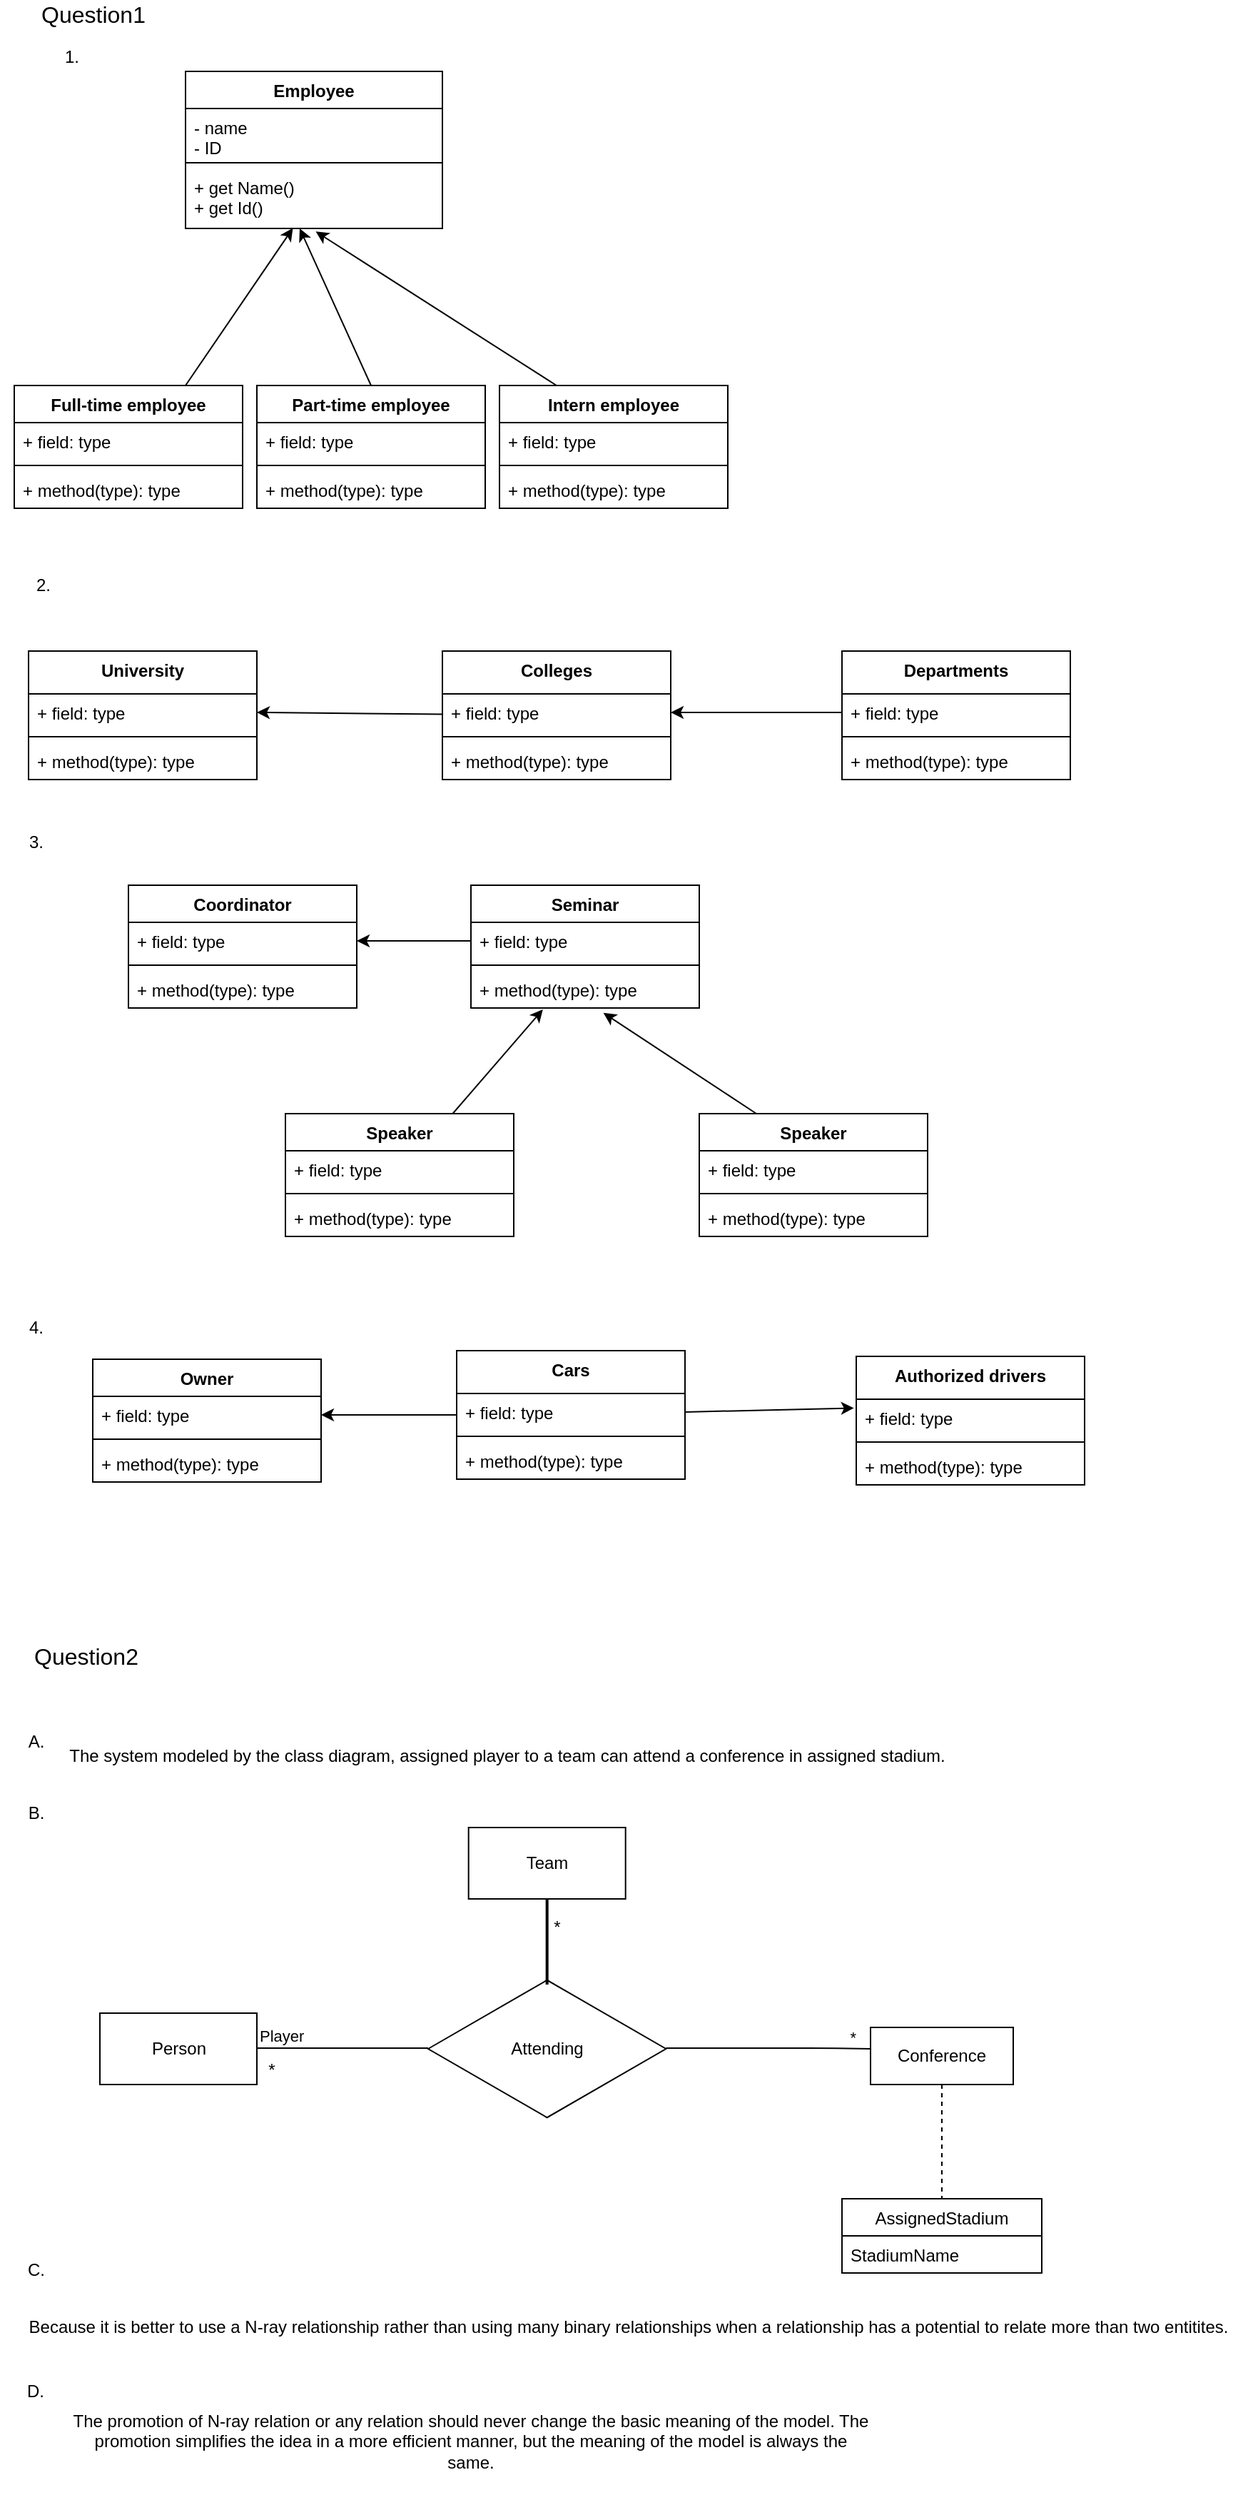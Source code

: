 <mxfile version="15.2.9" type="github">
  <diagram name="Page-1" id="929967ad-93f9-6ef4-fab6-5d389245f69c">
    <mxGraphModel dx="1038" dy="579" grid="1" gridSize="10" guides="1" tooltips="1" connect="1" arrows="1" fold="1" page="1" pageScale="1.5" pageWidth="1169" pageHeight="826" background="none" math="0" shadow="0">
      <root>
        <mxCell id="0" style=";html=1;" />
        <mxCell id="1" style=";html=1;" parent="0" />
        <mxCell id="pVyKS3Zhb-aqhYv4_YSG-1" value="&lt;font style=&quot;font-size: 16px&quot;&gt;Question1&lt;/font&gt;" style="text;html=1;resizable=0;autosize=1;align=center;verticalAlign=middle;points=[];fillColor=none;strokeColor=none;rounded=0;" vertex="1" parent="1">
          <mxGeometry x="20" y="40" width="90" height="20" as="geometry" />
        </mxCell>
        <mxCell id="pVyKS3Zhb-aqhYv4_YSG-3" value="1." style="text;html=1;resizable=0;autosize=1;align=center;verticalAlign=middle;points=[];fillColor=none;strokeColor=none;rounded=0;" vertex="1" parent="1">
          <mxGeometry x="35" y="70" width="30" height="20" as="geometry" />
        </mxCell>
        <mxCell id="pVyKS3Zhb-aqhYv4_YSG-24" value="Employee" style="swimlane;fontStyle=1;align=center;verticalAlign=top;childLayout=stackLayout;horizontal=1;startSize=26;horizontalStack=0;resizeParent=1;resizeParentMax=0;resizeLast=0;collapsible=1;marginBottom=0;" vertex="1" parent="1">
          <mxGeometry x="130" y="90" width="180" height="110" as="geometry" />
        </mxCell>
        <mxCell id="pVyKS3Zhb-aqhYv4_YSG-25" value="- name&#xa;- ID" style="text;strokeColor=none;fillColor=none;align=left;verticalAlign=top;spacingLeft=4;spacingRight=4;overflow=hidden;rotatable=0;points=[[0,0.5],[1,0.5]];portConstraint=eastwest;" vertex="1" parent="pVyKS3Zhb-aqhYv4_YSG-24">
          <mxGeometry y="26" width="180" height="34" as="geometry" />
        </mxCell>
        <mxCell id="pVyKS3Zhb-aqhYv4_YSG-26" value="" style="line;strokeWidth=1;fillColor=none;align=left;verticalAlign=middle;spacingTop=-1;spacingLeft=3;spacingRight=3;rotatable=0;labelPosition=right;points=[];portConstraint=eastwest;" vertex="1" parent="pVyKS3Zhb-aqhYv4_YSG-24">
          <mxGeometry y="60" width="180" height="8" as="geometry" />
        </mxCell>
        <mxCell id="pVyKS3Zhb-aqhYv4_YSG-27" value="+ get Name()&#xa;+ get Id()" style="text;strokeColor=none;fillColor=none;align=left;verticalAlign=top;spacingLeft=4;spacingRight=4;overflow=hidden;rotatable=0;points=[[0,0.5],[1,0.5]];portConstraint=eastwest;" vertex="1" parent="pVyKS3Zhb-aqhYv4_YSG-24">
          <mxGeometry y="68" width="180" height="42" as="geometry" />
        </mxCell>
        <mxCell id="pVyKS3Zhb-aqhYv4_YSG-68" style="edgeStyle=none;rounded=0;orthogonalLoop=1;jettySize=auto;html=1;exitX=0.25;exitY=0;exitDx=0;exitDy=0;entryX=0.507;entryY=1.052;entryDx=0;entryDy=0;entryPerimeter=0;" edge="1" parent="1" source="pVyKS3Zhb-aqhYv4_YSG-32" target="pVyKS3Zhb-aqhYv4_YSG-27">
          <mxGeometry relative="1" as="geometry" />
        </mxCell>
        <mxCell id="pVyKS3Zhb-aqhYv4_YSG-32" value="Intern employee" style="swimlane;fontStyle=1;align=center;verticalAlign=top;childLayout=stackLayout;horizontal=1;startSize=26;horizontalStack=0;resizeParent=1;resizeParentMax=0;resizeLast=0;collapsible=1;marginBottom=0;" vertex="1" parent="1">
          <mxGeometry x="350" y="310" width="160" height="86" as="geometry" />
        </mxCell>
        <mxCell id="pVyKS3Zhb-aqhYv4_YSG-33" value="+ field: type" style="text;strokeColor=none;fillColor=none;align=left;verticalAlign=top;spacingLeft=4;spacingRight=4;overflow=hidden;rotatable=0;points=[[0,0.5],[1,0.5]];portConstraint=eastwest;" vertex="1" parent="pVyKS3Zhb-aqhYv4_YSG-32">
          <mxGeometry y="26" width="160" height="26" as="geometry" />
        </mxCell>
        <mxCell id="pVyKS3Zhb-aqhYv4_YSG-34" value="" style="line;strokeWidth=1;fillColor=none;align=left;verticalAlign=middle;spacingTop=-1;spacingLeft=3;spacingRight=3;rotatable=0;labelPosition=right;points=[];portConstraint=eastwest;" vertex="1" parent="pVyKS3Zhb-aqhYv4_YSG-32">
          <mxGeometry y="52" width="160" height="8" as="geometry" />
        </mxCell>
        <mxCell id="pVyKS3Zhb-aqhYv4_YSG-35" value="+ method(type): type" style="text;strokeColor=none;fillColor=none;align=left;verticalAlign=top;spacingLeft=4;spacingRight=4;overflow=hidden;rotatable=0;points=[[0,0.5],[1,0.5]];portConstraint=eastwest;" vertex="1" parent="pVyKS3Zhb-aqhYv4_YSG-32">
          <mxGeometry y="60" width="160" height="26" as="geometry" />
        </mxCell>
        <mxCell id="pVyKS3Zhb-aqhYv4_YSG-67" style="edgeStyle=none;rounded=0;orthogonalLoop=1;jettySize=auto;html=1;exitX=0.5;exitY=0;exitDx=0;exitDy=0;" edge="1" parent="1" source="pVyKS3Zhb-aqhYv4_YSG-36">
          <mxGeometry relative="1" as="geometry">
            <mxPoint x="210" y="200" as="targetPoint" />
          </mxGeometry>
        </mxCell>
        <mxCell id="pVyKS3Zhb-aqhYv4_YSG-36" value="Part-time employee" style="swimlane;fontStyle=1;align=center;verticalAlign=top;childLayout=stackLayout;horizontal=1;startSize=26;horizontalStack=0;resizeParent=1;resizeParentMax=0;resizeLast=0;collapsible=1;marginBottom=0;" vertex="1" parent="1">
          <mxGeometry x="180" y="310" width="160" height="86" as="geometry" />
        </mxCell>
        <mxCell id="pVyKS3Zhb-aqhYv4_YSG-37" value="+ field: type" style="text;strokeColor=none;fillColor=none;align=left;verticalAlign=top;spacingLeft=4;spacingRight=4;overflow=hidden;rotatable=0;points=[[0,0.5],[1,0.5]];portConstraint=eastwest;" vertex="1" parent="pVyKS3Zhb-aqhYv4_YSG-36">
          <mxGeometry y="26" width="160" height="26" as="geometry" />
        </mxCell>
        <mxCell id="pVyKS3Zhb-aqhYv4_YSG-38" value="" style="line;strokeWidth=1;fillColor=none;align=left;verticalAlign=middle;spacingTop=-1;spacingLeft=3;spacingRight=3;rotatable=0;labelPosition=right;points=[];portConstraint=eastwest;" vertex="1" parent="pVyKS3Zhb-aqhYv4_YSG-36">
          <mxGeometry y="52" width="160" height="8" as="geometry" />
        </mxCell>
        <mxCell id="pVyKS3Zhb-aqhYv4_YSG-39" value="+ method(type): type" style="text;strokeColor=none;fillColor=none;align=left;verticalAlign=top;spacingLeft=4;spacingRight=4;overflow=hidden;rotatable=0;points=[[0,0.5],[1,0.5]];portConstraint=eastwest;" vertex="1" parent="pVyKS3Zhb-aqhYv4_YSG-36">
          <mxGeometry y="60" width="160" height="26" as="geometry" />
        </mxCell>
        <mxCell id="pVyKS3Zhb-aqhYv4_YSG-66" style="edgeStyle=none;rounded=0;orthogonalLoop=1;jettySize=auto;html=1;exitX=0.75;exitY=0;exitDx=0;exitDy=0;entryX=0.418;entryY=0.995;entryDx=0;entryDy=0;entryPerimeter=0;" edge="1" parent="1" source="pVyKS3Zhb-aqhYv4_YSG-40" target="pVyKS3Zhb-aqhYv4_YSG-27">
          <mxGeometry relative="1" as="geometry" />
        </mxCell>
        <mxCell id="pVyKS3Zhb-aqhYv4_YSG-40" value="Full-time employee" style="swimlane;fontStyle=1;align=center;verticalAlign=top;childLayout=stackLayout;horizontal=1;startSize=26;horizontalStack=0;resizeParent=1;resizeParentMax=0;resizeLast=0;collapsible=1;marginBottom=0;" vertex="1" parent="1">
          <mxGeometry x="10" y="310" width="160" height="86" as="geometry" />
        </mxCell>
        <mxCell id="pVyKS3Zhb-aqhYv4_YSG-41" value="+ field: type" style="text;strokeColor=none;fillColor=none;align=left;verticalAlign=top;spacingLeft=4;spacingRight=4;overflow=hidden;rotatable=0;points=[[0,0.5],[1,0.5]];portConstraint=eastwest;" vertex="1" parent="pVyKS3Zhb-aqhYv4_YSG-40">
          <mxGeometry y="26" width="160" height="26" as="geometry" />
        </mxCell>
        <mxCell id="pVyKS3Zhb-aqhYv4_YSG-42" value="" style="line;strokeWidth=1;fillColor=none;align=left;verticalAlign=middle;spacingTop=-1;spacingLeft=3;spacingRight=3;rotatable=0;labelPosition=right;points=[];portConstraint=eastwest;" vertex="1" parent="pVyKS3Zhb-aqhYv4_YSG-40">
          <mxGeometry y="52" width="160" height="8" as="geometry" />
        </mxCell>
        <mxCell id="pVyKS3Zhb-aqhYv4_YSG-43" value="+ method(type): type" style="text;strokeColor=none;fillColor=none;align=left;verticalAlign=top;spacingLeft=4;spacingRight=4;overflow=hidden;rotatable=0;points=[[0,0.5],[1,0.5]];portConstraint=eastwest;" vertex="1" parent="pVyKS3Zhb-aqhYv4_YSG-40">
          <mxGeometry y="60" width="160" height="26" as="geometry" />
        </mxCell>
        <mxCell id="pVyKS3Zhb-aqhYv4_YSG-44" value="2." style="text;html=1;resizable=0;autosize=1;align=center;verticalAlign=middle;points=[];fillColor=none;strokeColor=none;rounded=0;" vertex="1" parent="1">
          <mxGeometry x="15" y="440" width="30" height="20" as="geometry" />
        </mxCell>
        <mxCell id="pVyKS3Zhb-aqhYv4_YSG-45" value="University" style="swimlane;fontStyle=1;align=center;verticalAlign=top;childLayout=stackLayout;horizontal=1;startSize=30;horizontalStack=0;resizeParent=1;resizeParentMax=0;resizeLast=0;collapsible=1;marginBottom=0;" vertex="1" parent="1">
          <mxGeometry x="20" y="496" width="160" height="90" as="geometry" />
        </mxCell>
        <mxCell id="pVyKS3Zhb-aqhYv4_YSG-46" value="+ field: type" style="text;strokeColor=none;fillColor=none;align=left;verticalAlign=top;spacingLeft=4;spacingRight=4;overflow=hidden;rotatable=0;points=[[0,0.5],[1,0.5]];portConstraint=eastwest;" vertex="1" parent="pVyKS3Zhb-aqhYv4_YSG-45">
          <mxGeometry y="30" width="160" height="26" as="geometry" />
        </mxCell>
        <mxCell id="pVyKS3Zhb-aqhYv4_YSG-47" value="" style="line;strokeWidth=1;fillColor=none;align=left;verticalAlign=middle;spacingTop=-1;spacingLeft=3;spacingRight=3;rotatable=0;labelPosition=right;points=[];portConstraint=eastwest;" vertex="1" parent="pVyKS3Zhb-aqhYv4_YSG-45">
          <mxGeometry y="56" width="160" height="8" as="geometry" />
        </mxCell>
        <mxCell id="pVyKS3Zhb-aqhYv4_YSG-48" value="+ method(type): type" style="text;strokeColor=none;fillColor=none;align=left;verticalAlign=top;spacingLeft=4;spacingRight=4;overflow=hidden;rotatable=0;points=[[0,0.5],[1,0.5]];portConstraint=eastwest;" vertex="1" parent="pVyKS3Zhb-aqhYv4_YSG-45">
          <mxGeometry y="64" width="160" height="26" as="geometry" />
        </mxCell>
        <mxCell id="pVyKS3Zhb-aqhYv4_YSG-61" style="edgeStyle=none;rounded=0;orthogonalLoop=1;jettySize=auto;html=1;entryX=1;entryY=0.5;entryDx=0;entryDy=0;" edge="1" parent="1" source="pVyKS3Zhb-aqhYv4_YSG-49" target="pVyKS3Zhb-aqhYv4_YSG-46">
          <mxGeometry relative="1" as="geometry" />
        </mxCell>
        <mxCell id="pVyKS3Zhb-aqhYv4_YSG-49" value="Colleges" style="swimlane;fontStyle=1;align=center;verticalAlign=top;childLayout=stackLayout;horizontal=1;startSize=30;horizontalStack=0;resizeParent=1;resizeParentMax=0;resizeLast=0;collapsible=1;marginBottom=0;" vertex="1" parent="1">
          <mxGeometry x="310" y="496" width="160" height="90" as="geometry" />
        </mxCell>
        <mxCell id="pVyKS3Zhb-aqhYv4_YSG-50" value="+ field: type" style="text;strokeColor=none;fillColor=none;align=left;verticalAlign=top;spacingLeft=4;spacingRight=4;overflow=hidden;rotatable=0;points=[[0,0.5],[1,0.5]];portConstraint=eastwest;" vertex="1" parent="pVyKS3Zhb-aqhYv4_YSG-49">
          <mxGeometry y="30" width="160" height="26" as="geometry" />
        </mxCell>
        <mxCell id="pVyKS3Zhb-aqhYv4_YSG-51" value="" style="line;strokeWidth=1;fillColor=none;align=left;verticalAlign=middle;spacingTop=-1;spacingLeft=3;spacingRight=3;rotatable=0;labelPosition=right;points=[];portConstraint=eastwest;" vertex="1" parent="pVyKS3Zhb-aqhYv4_YSG-49">
          <mxGeometry y="56" width="160" height="8" as="geometry" />
        </mxCell>
        <mxCell id="pVyKS3Zhb-aqhYv4_YSG-52" value="+ method(type): type" style="text;strokeColor=none;fillColor=none;align=left;verticalAlign=top;spacingLeft=4;spacingRight=4;overflow=hidden;rotatable=0;points=[[0,0.5],[1,0.5]];portConstraint=eastwest;" vertex="1" parent="pVyKS3Zhb-aqhYv4_YSG-49">
          <mxGeometry y="64" width="160" height="26" as="geometry" />
        </mxCell>
        <mxCell id="pVyKS3Zhb-aqhYv4_YSG-54" value="Departments" style="swimlane;fontStyle=1;align=center;verticalAlign=top;childLayout=stackLayout;horizontal=1;startSize=30;horizontalStack=0;resizeParent=1;resizeParentMax=0;resizeLast=0;collapsible=1;marginBottom=0;" vertex="1" parent="1">
          <mxGeometry x="590" y="496" width="160" height="90" as="geometry" />
        </mxCell>
        <mxCell id="pVyKS3Zhb-aqhYv4_YSG-55" value="+ field: type" style="text;strokeColor=none;fillColor=none;align=left;verticalAlign=top;spacingLeft=4;spacingRight=4;overflow=hidden;rotatable=0;points=[[0,0.5],[1,0.5]];portConstraint=eastwest;" vertex="1" parent="pVyKS3Zhb-aqhYv4_YSG-54">
          <mxGeometry y="30" width="160" height="26" as="geometry" />
        </mxCell>
        <mxCell id="pVyKS3Zhb-aqhYv4_YSG-56" value="" style="line;strokeWidth=1;fillColor=none;align=left;verticalAlign=middle;spacingTop=-1;spacingLeft=3;spacingRight=3;rotatable=0;labelPosition=right;points=[];portConstraint=eastwest;" vertex="1" parent="pVyKS3Zhb-aqhYv4_YSG-54">
          <mxGeometry y="56" width="160" height="8" as="geometry" />
        </mxCell>
        <mxCell id="pVyKS3Zhb-aqhYv4_YSG-57" value="+ method(type): type" style="text;strokeColor=none;fillColor=none;align=left;verticalAlign=top;spacingLeft=4;spacingRight=4;overflow=hidden;rotatable=0;points=[[0,0.5],[1,0.5]];portConstraint=eastwest;" vertex="1" parent="pVyKS3Zhb-aqhYv4_YSG-54">
          <mxGeometry y="64" width="160" height="26" as="geometry" />
        </mxCell>
        <mxCell id="pVyKS3Zhb-aqhYv4_YSG-62" style="edgeStyle=none;rounded=0;orthogonalLoop=1;jettySize=auto;html=1;entryX=1;entryY=0.5;entryDx=0;entryDy=0;" edge="1" parent="1" source="pVyKS3Zhb-aqhYv4_YSG-55" target="pVyKS3Zhb-aqhYv4_YSG-50">
          <mxGeometry relative="1" as="geometry" />
        </mxCell>
        <mxCell id="pVyKS3Zhb-aqhYv4_YSG-63" value="3." style="text;html=1;resizable=0;autosize=1;align=center;verticalAlign=middle;points=[];fillColor=none;strokeColor=none;rounded=0;" vertex="1" parent="1">
          <mxGeometry x="10" y="620" width="30" height="20" as="geometry" />
        </mxCell>
        <mxCell id="pVyKS3Zhb-aqhYv4_YSG-69" value="Coordinator" style="swimlane;fontStyle=1;align=center;verticalAlign=top;childLayout=stackLayout;horizontal=1;startSize=26;horizontalStack=0;resizeParent=1;resizeParentMax=0;resizeLast=0;collapsible=1;marginBottom=0;" vertex="1" parent="1">
          <mxGeometry x="90" y="660" width="160" height="86" as="geometry" />
        </mxCell>
        <mxCell id="pVyKS3Zhb-aqhYv4_YSG-70" value="+ field: type" style="text;strokeColor=none;fillColor=none;align=left;verticalAlign=top;spacingLeft=4;spacingRight=4;overflow=hidden;rotatable=0;points=[[0,0.5],[1,0.5]];portConstraint=eastwest;" vertex="1" parent="pVyKS3Zhb-aqhYv4_YSG-69">
          <mxGeometry y="26" width="160" height="26" as="geometry" />
        </mxCell>
        <mxCell id="pVyKS3Zhb-aqhYv4_YSG-71" value="" style="line;strokeWidth=1;fillColor=none;align=left;verticalAlign=middle;spacingTop=-1;spacingLeft=3;spacingRight=3;rotatable=0;labelPosition=right;points=[];portConstraint=eastwest;" vertex="1" parent="pVyKS3Zhb-aqhYv4_YSG-69">
          <mxGeometry y="52" width="160" height="8" as="geometry" />
        </mxCell>
        <mxCell id="pVyKS3Zhb-aqhYv4_YSG-72" value="+ method(type): type" style="text;strokeColor=none;fillColor=none;align=left;verticalAlign=top;spacingLeft=4;spacingRight=4;overflow=hidden;rotatable=0;points=[[0,0.5],[1,0.5]];portConstraint=eastwest;" vertex="1" parent="pVyKS3Zhb-aqhYv4_YSG-69">
          <mxGeometry y="60" width="160" height="26" as="geometry" />
        </mxCell>
        <mxCell id="pVyKS3Zhb-aqhYv4_YSG-89" style="edgeStyle=none;rounded=0;orthogonalLoop=1;jettySize=auto;html=1;entryX=0.315;entryY=1.038;entryDx=0;entryDy=0;entryPerimeter=0;" edge="1" parent="1" source="pVyKS3Zhb-aqhYv4_YSG-77" target="pVyKS3Zhb-aqhYv4_YSG-88">
          <mxGeometry relative="1" as="geometry" />
        </mxCell>
        <mxCell id="pVyKS3Zhb-aqhYv4_YSG-77" value="Speaker" style="swimlane;fontStyle=1;align=center;verticalAlign=top;childLayout=stackLayout;horizontal=1;startSize=26;horizontalStack=0;resizeParent=1;resizeParentMax=0;resizeLast=0;collapsible=1;marginBottom=0;" vertex="1" parent="1">
          <mxGeometry x="200" y="820" width="160" height="86" as="geometry" />
        </mxCell>
        <mxCell id="pVyKS3Zhb-aqhYv4_YSG-78" value="+ field: type" style="text;strokeColor=none;fillColor=none;align=left;verticalAlign=top;spacingLeft=4;spacingRight=4;overflow=hidden;rotatable=0;points=[[0,0.5],[1,0.5]];portConstraint=eastwest;" vertex="1" parent="pVyKS3Zhb-aqhYv4_YSG-77">
          <mxGeometry y="26" width="160" height="26" as="geometry" />
        </mxCell>
        <mxCell id="pVyKS3Zhb-aqhYv4_YSG-79" value="" style="line;strokeWidth=1;fillColor=none;align=left;verticalAlign=middle;spacingTop=-1;spacingLeft=3;spacingRight=3;rotatable=0;labelPosition=right;points=[];portConstraint=eastwest;" vertex="1" parent="pVyKS3Zhb-aqhYv4_YSG-77">
          <mxGeometry y="52" width="160" height="8" as="geometry" />
        </mxCell>
        <mxCell id="pVyKS3Zhb-aqhYv4_YSG-80" value="+ method(type): type" style="text;strokeColor=none;fillColor=none;align=left;verticalAlign=top;spacingLeft=4;spacingRight=4;overflow=hidden;rotatable=0;points=[[0,0.5],[1,0.5]];portConstraint=eastwest;" vertex="1" parent="pVyKS3Zhb-aqhYv4_YSG-77">
          <mxGeometry y="60" width="160" height="26" as="geometry" />
        </mxCell>
        <mxCell id="pVyKS3Zhb-aqhYv4_YSG-90" style="edgeStyle=none;rounded=0;orthogonalLoop=1;jettySize=auto;html=1;exitX=0.25;exitY=0;exitDx=0;exitDy=0;entryX=0.58;entryY=1.131;entryDx=0;entryDy=0;entryPerimeter=0;" edge="1" parent="1" source="pVyKS3Zhb-aqhYv4_YSG-81" target="pVyKS3Zhb-aqhYv4_YSG-88">
          <mxGeometry relative="1" as="geometry" />
        </mxCell>
        <mxCell id="pVyKS3Zhb-aqhYv4_YSG-81" value="Speaker" style="swimlane;fontStyle=1;align=center;verticalAlign=top;childLayout=stackLayout;horizontal=1;startSize=26;horizontalStack=0;resizeParent=1;resizeParentMax=0;resizeLast=0;collapsible=1;marginBottom=0;" vertex="1" parent="1">
          <mxGeometry x="490" y="820" width="160" height="86" as="geometry" />
        </mxCell>
        <mxCell id="pVyKS3Zhb-aqhYv4_YSG-82" value="+ field: type" style="text;strokeColor=none;fillColor=none;align=left;verticalAlign=top;spacingLeft=4;spacingRight=4;overflow=hidden;rotatable=0;points=[[0,0.5],[1,0.5]];portConstraint=eastwest;" vertex="1" parent="pVyKS3Zhb-aqhYv4_YSG-81">
          <mxGeometry y="26" width="160" height="26" as="geometry" />
        </mxCell>
        <mxCell id="pVyKS3Zhb-aqhYv4_YSG-83" value="" style="line;strokeWidth=1;fillColor=none;align=left;verticalAlign=middle;spacingTop=-1;spacingLeft=3;spacingRight=3;rotatable=0;labelPosition=right;points=[];portConstraint=eastwest;" vertex="1" parent="pVyKS3Zhb-aqhYv4_YSG-81">
          <mxGeometry y="52" width="160" height="8" as="geometry" />
        </mxCell>
        <mxCell id="pVyKS3Zhb-aqhYv4_YSG-84" value="+ method(type): type" style="text;strokeColor=none;fillColor=none;align=left;verticalAlign=top;spacingLeft=4;spacingRight=4;overflow=hidden;rotatable=0;points=[[0,0.5],[1,0.5]];portConstraint=eastwest;" vertex="1" parent="pVyKS3Zhb-aqhYv4_YSG-81">
          <mxGeometry y="60" width="160" height="26" as="geometry" />
        </mxCell>
        <mxCell id="pVyKS3Zhb-aqhYv4_YSG-85" value="Seminar" style="swimlane;fontStyle=1;align=center;verticalAlign=top;childLayout=stackLayout;horizontal=1;startSize=26;horizontalStack=0;resizeParent=1;resizeParentMax=0;resizeLast=0;collapsible=1;marginBottom=0;" vertex="1" parent="1">
          <mxGeometry x="330" y="660" width="160" height="86" as="geometry" />
        </mxCell>
        <mxCell id="pVyKS3Zhb-aqhYv4_YSG-86" value="+ field: type" style="text;strokeColor=none;fillColor=none;align=left;verticalAlign=top;spacingLeft=4;spacingRight=4;overflow=hidden;rotatable=0;points=[[0,0.5],[1,0.5]];portConstraint=eastwest;" vertex="1" parent="pVyKS3Zhb-aqhYv4_YSG-85">
          <mxGeometry y="26" width="160" height="26" as="geometry" />
        </mxCell>
        <mxCell id="pVyKS3Zhb-aqhYv4_YSG-87" value="" style="line;strokeWidth=1;fillColor=none;align=left;verticalAlign=middle;spacingTop=-1;spacingLeft=3;spacingRight=3;rotatable=0;labelPosition=right;points=[];portConstraint=eastwest;" vertex="1" parent="pVyKS3Zhb-aqhYv4_YSG-85">
          <mxGeometry y="52" width="160" height="8" as="geometry" />
        </mxCell>
        <mxCell id="pVyKS3Zhb-aqhYv4_YSG-88" value="+ method(type): type" style="text;strokeColor=none;fillColor=none;align=left;verticalAlign=top;spacingLeft=4;spacingRight=4;overflow=hidden;rotatable=0;points=[[0,0.5],[1,0.5]];portConstraint=eastwest;" vertex="1" parent="pVyKS3Zhb-aqhYv4_YSG-85">
          <mxGeometry y="60" width="160" height="26" as="geometry" />
        </mxCell>
        <mxCell id="pVyKS3Zhb-aqhYv4_YSG-91" style="edgeStyle=none;rounded=0;orthogonalLoop=1;jettySize=auto;html=1;exitX=0;exitY=0.5;exitDx=0;exitDy=0;entryX=1;entryY=0.5;entryDx=0;entryDy=0;" edge="1" parent="1" source="pVyKS3Zhb-aqhYv4_YSG-86" target="pVyKS3Zhb-aqhYv4_YSG-70">
          <mxGeometry relative="1" as="geometry" />
        </mxCell>
        <mxCell id="pVyKS3Zhb-aqhYv4_YSG-92" value="4." style="text;html=1;resizable=0;autosize=1;align=center;verticalAlign=middle;points=[];fillColor=none;strokeColor=none;rounded=0;" vertex="1" parent="1">
          <mxGeometry x="10" y="960" width="30" height="20" as="geometry" />
        </mxCell>
        <mxCell id="pVyKS3Zhb-aqhYv4_YSG-111" style="edgeStyle=none;rounded=0;orthogonalLoop=1;jettySize=auto;html=1;entryX=1;entryY=0.5;entryDx=0;entryDy=0;" edge="1" parent="1" source="pVyKS3Zhb-aqhYv4_YSG-93" target="pVyKS3Zhb-aqhYv4_YSG-98">
          <mxGeometry relative="1" as="geometry" />
        </mxCell>
        <mxCell id="pVyKS3Zhb-aqhYv4_YSG-93" value="Cars" style="swimlane;fontStyle=1;align=center;verticalAlign=top;childLayout=stackLayout;horizontal=1;startSize=30;horizontalStack=0;resizeParent=1;resizeParentMax=0;resizeLast=0;collapsible=1;marginBottom=0;" vertex="1" parent="1">
          <mxGeometry x="320" y="986" width="160" height="90" as="geometry" />
        </mxCell>
        <mxCell id="pVyKS3Zhb-aqhYv4_YSG-94" value="+ field: type" style="text;strokeColor=none;fillColor=none;align=left;verticalAlign=top;spacingLeft=4;spacingRight=4;overflow=hidden;rotatable=0;points=[[0,0.5],[1,0.5]];portConstraint=eastwest;" vertex="1" parent="pVyKS3Zhb-aqhYv4_YSG-93">
          <mxGeometry y="30" width="160" height="26" as="geometry" />
        </mxCell>
        <mxCell id="pVyKS3Zhb-aqhYv4_YSG-95" value="" style="line;strokeWidth=1;fillColor=none;align=left;verticalAlign=middle;spacingTop=-1;spacingLeft=3;spacingRight=3;rotatable=0;labelPosition=right;points=[];portConstraint=eastwest;" vertex="1" parent="pVyKS3Zhb-aqhYv4_YSG-93">
          <mxGeometry y="56" width="160" height="8" as="geometry" />
        </mxCell>
        <mxCell id="pVyKS3Zhb-aqhYv4_YSG-96" value="+ method(type): type" style="text;strokeColor=none;fillColor=none;align=left;verticalAlign=top;spacingLeft=4;spacingRight=4;overflow=hidden;rotatable=0;points=[[0,0.5],[1,0.5]];portConstraint=eastwest;" vertex="1" parent="pVyKS3Zhb-aqhYv4_YSG-93">
          <mxGeometry y="64" width="160" height="26" as="geometry" />
        </mxCell>
        <mxCell id="pVyKS3Zhb-aqhYv4_YSG-97" value="Owner" style="swimlane;fontStyle=1;align=center;verticalAlign=top;childLayout=stackLayout;horizontal=1;startSize=26;horizontalStack=0;resizeParent=1;resizeParentMax=0;resizeLast=0;collapsible=1;marginBottom=0;" vertex="1" parent="1">
          <mxGeometry x="65" y="992" width="160" height="86" as="geometry" />
        </mxCell>
        <mxCell id="pVyKS3Zhb-aqhYv4_YSG-98" value="+ field: type" style="text;strokeColor=none;fillColor=none;align=left;verticalAlign=top;spacingLeft=4;spacingRight=4;overflow=hidden;rotatable=0;points=[[0,0.5],[1,0.5]];portConstraint=eastwest;" vertex="1" parent="pVyKS3Zhb-aqhYv4_YSG-97">
          <mxGeometry y="26" width="160" height="26" as="geometry" />
        </mxCell>
        <mxCell id="pVyKS3Zhb-aqhYv4_YSG-99" value="" style="line;strokeWidth=1;fillColor=none;align=left;verticalAlign=middle;spacingTop=-1;spacingLeft=3;spacingRight=3;rotatable=0;labelPosition=right;points=[];portConstraint=eastwest;" vertex="1" parent="pVyKS3Zhb-aqhYv4_YSG-97">
          <mxGeometry y="52" width="160" height="8" as="geometry" />
        </mxCell>
        <mxCell id="pVyKS3Zhb-aqhYv4_YSG-100" value="+ method(type): type" style="text;strokeColor=none;fillColor=none;align=left;verticalAlign=top;spacingLeft=4;spacingRight=4;overflow=hidden;rotatable=0;points=[[0,0.5],[1,0.5]];portConstraint=eastwest;" vertex="1" parent="pVyKS3Zhb-aqhYv4_YSG-97">
          <mxGeometry y="60" width="160" height="26" as="geometry" />
        </mxCell>
        <mxCell id="pVyKS3Zhb-aqhYv4_YSG-101" value="Authorized drivers" style="swimlane;fontStyle=1;align=center;verticalAlign=top;childLayout=stackLayout;horizontal=1;startSize=30;horizontalStack=0;resizeParent=1;resizeParentMax=0;resizeLast=0;collapsible=1;marginBottom=0;" vertex="1" parent="1">
          <mxGeometry x="600" y="990" width="160" height="90" as="geometry" />
        </mxCell>
        <mxCell id="pVyKS3Zhb-aqhYv4_YSG-102" value="+ field: type" style="text;strokeColor=none;fillColor=none;align=left;verticalAlign=top;spacingLeft=4;spacingRight=4;overflow=hidden;rotatable=0;points=[[0,0.5],[1,0.5]];portConstraint=eastwest;" vertex="1" parent="pVyKS3Zhb-aqhYv4_YSG-101">
          <mxGeometry y="30" width="160" height="26" as="geometry" />
        </mxCell>
        <mxCell id="pVyKS3Zhb-aqhYv4_YSG-103" value="" style="line;strokeWidth=1;fillColor=none;align=left;verticalAlign=middle;spacingTop=-1;spacingLeft=3;spacingRight=3;rotatable=0;labelPosition=right;points=[];portConstraint=eastwest;" vertex="1" parent="pVyKS3Zhb-aqhYv4_YSG-101">
          <mxGeometry y="56" width="160" height="8" as="geometry" />
        </mxCell>
        <mxCell id="pVyKS3Zhb-aqhYv4_YSG-104" value="+ method(type): type" style="text;strokeColor=none;fillColor=none;align=left;verticalAlign=top;spacingLeft=4;spacingRight=4;overflow=hidden;rotatable=0;points=[[0,0.5],[1,0.5]];portConstraint=eastwest;" vertex="1" parent="pVyKS3Zhb-aqhYv4_YSG-101">
          <mxGeometry y="64" width="160" height="26" as="geometry" />
        </mxCell>
        <mxCell id="pVyKS3Zhb-aqhYv4_YSG-113" value="&lt;font style=&quot;font-size: 16px&quot;&gt;Question2&lt;/font&gt;" style="text;html=1;resizable=0;autosize=1;align=center;verticalAlign=middle;points=[];fillColor=none;strokeColor=none;rounded=0;" vertex="1" parent="1">
          <mxGeometry x="15" y="1190" width="90" height="20" as="geometry" />
        </mxCell>
        <mxCell id="pVyKS3Zhb-aqhYv4_YSG-114" value="A." style="text;html=1;resizable=0;autosize=1;align=center;verticalAlign=middle;points=[];fillColor=none;strokeColor=none;rounded=0;" vertex="1" parent="1">
          <mxGeometry x="10" y="1250" width="30" height="20" as="geometry" />
        </mxCell>
        <mxCell id="pVyKS3Zhb-aqhYv4_YSG-116" value="The system modeled by the class diagram, assigned player to a team can attend a conference in assigned stadium." style="text;html=1;resizable=0;autosize=1;align=center;verticalAlign=middle;points=[];fillColor=none;strokeColor=none;rounded=0;" vertex="1" parent="1">
          <mxGeometry x="40" y="1260" width="630" height="20" as="geometry" />
        </mxCell>
        <mxCell id="pVyKS3Zhb-aqhYv4_YSG-117" value="B." style="text;html=1;resizable=0;autosize=1;align=center;verticalAlign=middle;points=[];fillColor=none;strokeColor=none;rounded=0;" vertex="1" parent="1">
          <mxGeometry x="10" y="1300" width="30" height="20" as="geometry" />
        </mxCell>
        <mxCell id="pVyKS3Zhb-aqhYv4_YSG-119" value="Team" style="html=1;" vertex="1" parent="1">
          <mxGeometry x="328.34" y="1320" width="110" height="50" as="geometry" />
        </mxCell>
        <mxCell id="pVyKS3Zhb-aqhYv4_YSG-120" value="Person" style="html=1;" vertex="1" parent="1">
          <mxGeometry x="70" y="1450" width="110" height="50" as="geometry" />
        </mxCell>
        <mxCell id="pVyKS3Zhb-aqhYv4_YSG-122" value="Attending" style="html=1;whiteSpace=wrap;aspect=fixed;shape=isoRectangle;" vertex="1" parent="1">
          <mxGeometry x="300" y="1425" width="166.67" height="100" as="geometry" />
        </mxCell>
        <mxCell id="pVyKS3Zhb-aqhYv4_YSG-123" style="edgeStyle=none;rounded=0;orthogonalLoop=1;jettySize=auto;html=1;entryX=0.516;entryY=-0.002;entryDx=0;entryDy=0;entryPerimeter=0;" edge="1" parent="1" source="pVyKS3Zhb-aqhYv4_YSG-122" target="pVyKS3Zhb-aqhYv4_YSG-122">
          <mxGeometry relative="1" as="geometry" />
        </mxCell>
        <mxCell id="pVyKS3Zhb-aqhYv4_YSG-126" style="edgeStyle=none;rounded=0;orthogonalLoop=1;jettySize=auto;html=1;exitX=1;exitY=0.5;exitDx=0;exitDy=0;entryX=-0.01;entryY=0.238;entryDx=0;entryDy=0;entryPerimeter=0;" edge="1" parent="1" source="pVyKS3Zhb-aqhYv4_YSG-94" target="pVyKS3Zhb-aqhYv4_YSG-102">
          <mxGeometry relative="1" as="geometry" />
        </mxCell>
        <mxCell id="pVyKS3Zhb-aqhYv4_YSG-127" value="" style="line;strokeWidth=2;direction=south;html=1;" vertex="1" parent="1">
          <mxGeometry x="378.34" y="1370" width="10" height="60" as="geometry" />
        </mxCell>
        <mxCell id="pVyKS3Zhb-aqhYv4_YSG-128" value="" style="endArrow=none;html=1;edgeStyle=orthogonalEdgeStyle;" edge="1" parent="1">
          <mxGeometry relative="1" as="geometry">
            <mxPoint x="180" y="1474.5" as="sourcePoint" />
            <mxPoint x="300" y="1474.5" as="targetPoint" />
            <Array as="points">
              <mxPoint x="190" y="1475" />
              <mxPoint x="190" y="1475" />
            </Array>
          </mxGeometry>
        </mxCell>
        <mxCell id="pVyKS3Zhb-aqhYv4_YSG-129" value="Player" style="edgeLabel;resizable=0;html=1;align=left;verticalAlign=bottom;" connectable="0" vertex="1" parent="pVyKS3Zhb-aqhYv4_YSG-128">
          <mxGeometry x="-1" relative="1" as="geometry" />
        </mxCell>
        <mxCell id="pVyKS3Zhb-aqhYv4_YSG-134" value="*" style="text;html=1;align=center;verticalAlign=middle;resizable=0;points=[];autosize=1;strokeColor=none;fillColor=none;" vertex="1" parent="1">
          <mxGeometry x="180" y="1480" width="20" height="20" as="geometry" />
        </mxCell>
        <mxCell id="pVyKS3Zhb-aqhYv4_YSG-135" value="" style="endArrow=none;html=1;edgeStyle=orthogonalEdgeStyle;" edge="1" parent="1">
          <mxGeometry relative="1" as="geometry">
            <mxPoint x="466.67" y="1474.5" as="sourcePoint" />
            <mxPoint x="610" y="1475" as="targetPoint" />
            <Array as="points">
              <mxPoint x="576.67" y="1474.5" />
              <mxPoint x="576.67" y="1474.5" />
            </Array>
          </mxGeometry>
        </mxCell>
        <mxCell id="pVyKS3Zhb-aqhYv4_YSG-137" value="*" style="edgeLabel;resizable=0;html=1;align=right;verticalAlign=bottom;" connectable="0" vertex="1" parent="pVyKS3Zhb-aqhYv4_YSG-135">
          <mxGeometry x="1" relative="1" as="geometry">
            <mxPoint x="-10" as="offset" />
          </mxGeometry>
        </mxCell>
        <mxCell id="pVyKS3Zhb-aqhYv4_YSG-140" value="*" style="text;html=1;resizable=0;autosize=1;align=center;verticalAlign=middle;points=[];fillColor=none;strokeColor=none;rounded=0;" vertex="1" parent="1">
          <mxGeometry x="380" y="1380" width="20" height="20" as="geometry" />
        </mxCell>
        <mxCell id="pVyKS3Zhb-aqhYv4_YSG-141" value="Conference" style="shape=umlLifeline;perimeter=lifelinePerimeter;whiteSpace=wrap;html=1;container=1;collapsible=0;recursiveResize=0;outlineConnect=0;" vertex="1" parent="1">
          <mxGeometry x="610" y="1460" width="100" height="120" as="geometry" />
        </mxCell>
        <mxCell id="pVyKS3Zhb-aqhYv4_YSG-142" value="AssignedStadium" style="swimlane;fontStyle=0;childLayout=stackLayout;horizontal=1;startSize=26;fillColor=none;horizontalStack=0;resizeParent=1;resizeParentMax=0;resizeLast=0;collapsible=1;marginBottom=0;" vertex="1" parent="1">
          <mxGeometry x="590" y="1580" width="140" height="52" as="geometry" />
        </mxCell>
        <mxCell id="pVyKS3Zhb-aqhYv4_YSG-143" value="StadiumName" style="text;strokeColor=none;fillColor=none;align=left;verticalAlign=top;spacingLeft=4;spacingRight=4;overflow=hidden;rotatable=0;points=[[0,0.5],[1,0.5]];portConstraint=eastwest;" vertex="1" parent="pVyKS3Zhb-aqhYv4_YSG-142">
          <mxGeometry y="26" width="140" height="26" as="geometry" />
        </mxCell>
        <mxCell id="pVyKS3Zhb-aqhYv4_YSG-146" value="C." style="text;html=1;resizable=0;autosize=1;align=center;verticalAlign=middle;points=[];fillColor=none;strokeColor=none;rounded=0;" vertex="1" parent="1">
          <mxGeometry x="10" y="1620" width="30" height="20" as="geometry" />
        </mxCell>
        <mxCell id="pVyKS3Zhb-aqhYv4_YSG-147" value="Because it is better to use a N-ray relationship rather than using many binary relationships when a relationship has a potential to relate more than two entitites." style="text;html=1;resizable=0;autosize=1;align=center;verticalAlign=middle;points=[];fillColor=none;strokeColor=none;rounded=0;" vertex="1" parent="1">
          <mxGeometry x="10" y="1660" width="860" height="20" as="geometry" />
        </mxCell>
        <mxCell id="pVyKS3Zhb-aqhYv4_YSG-148" value="D." style="text;html=1;strokeColor=none;fillColor=none;align=center;verticalAlign=middle;whiteSpace=wrap;rounded=0;" vertex="1" parent="1">
          <mxGeometry y="1700" width="50" height="30" as="geometry" />
        </mxCell>
        <mxCell id="pVyKS3Zhb-aqhYv4_YSG-152" value="The promotion of N-ray relation or any relation should never change the basic meaning of the model. The promotion simplifies the idea in a more efficient manner, but the meaning of the model is always the same." style="text;html=1;strokeColor=none;fillColor=none;align=center;verticalAlign=middle;whiteSpace=wrap;rounded=0;" vertex="1" parent="1">
          <mxGeometry x="50" y="1710" width="560" height="80" as="geometry" />
        </mxCell>
      </root>
    </mxGraphModel>
  </diagram>
</mxfile>
